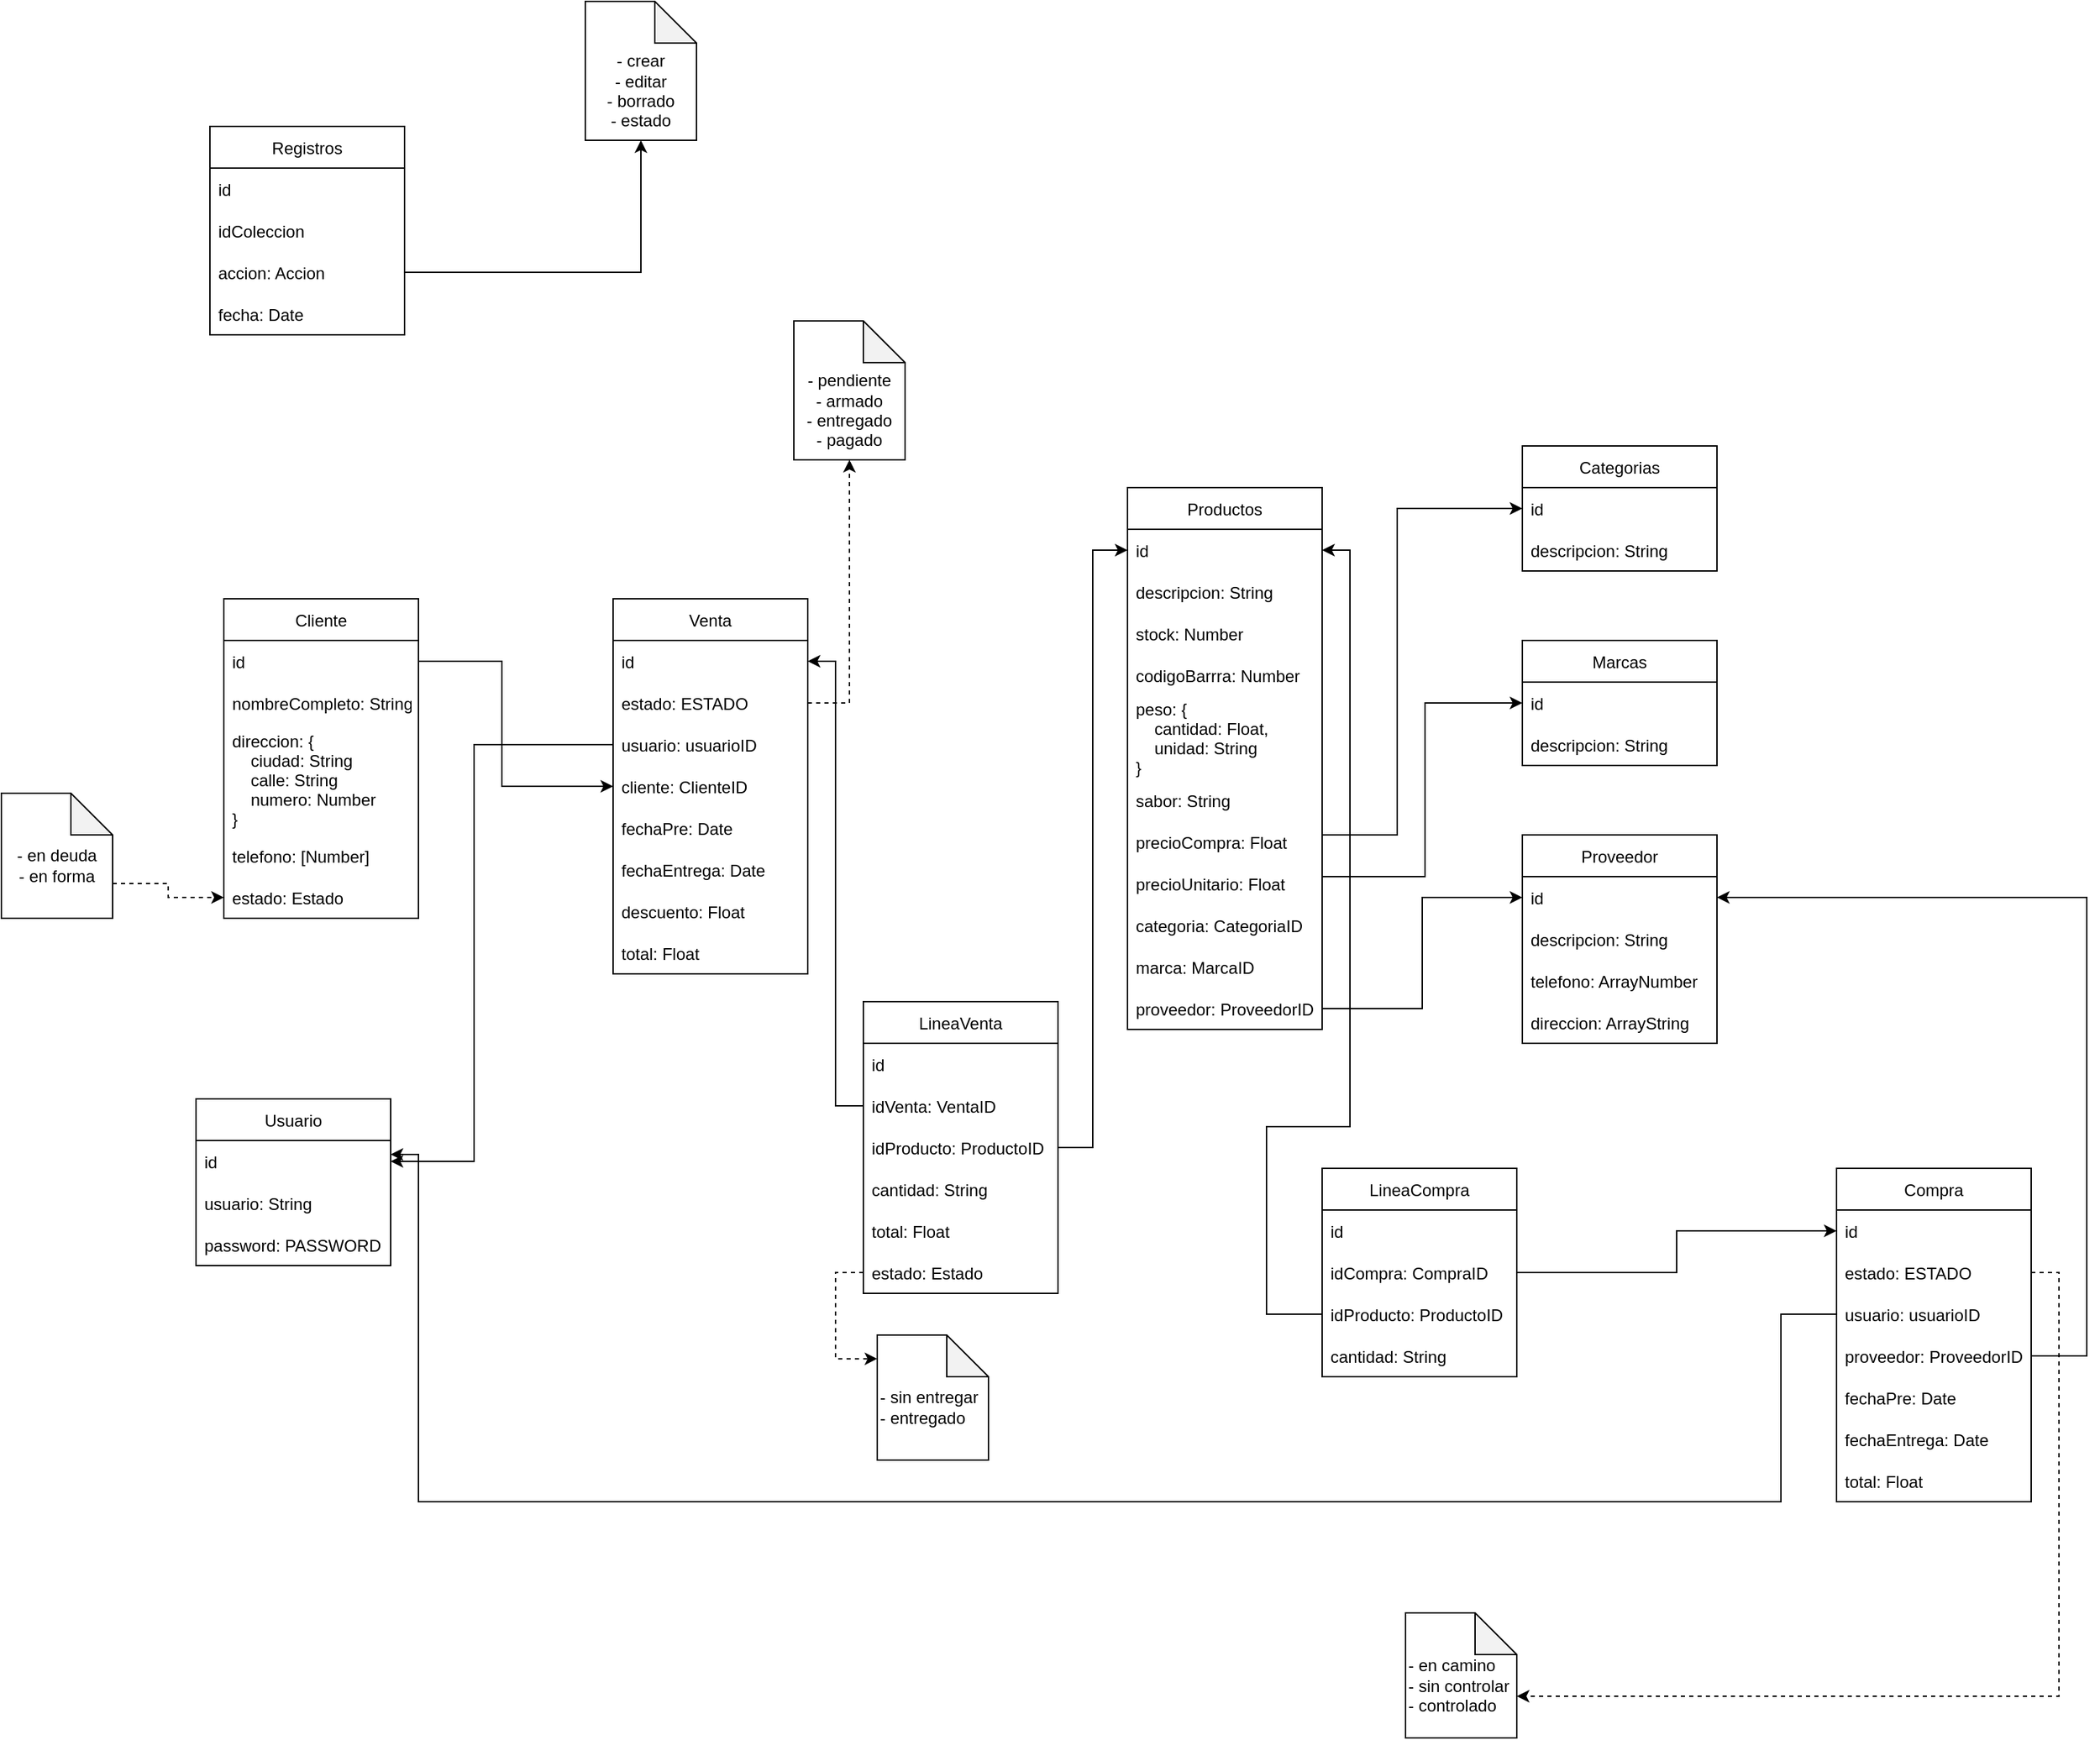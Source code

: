 <mxfile version="20.6.2" type="device"><diagram id="IkXl3-sE1JGI3YxY3XoW" name="Página-1"><mxGraphModel dx="1229" dy="1893" grid="1" gridSize="10" guides="1" tooltips="1" connect="1" arrows="1" fold="1" page="1" pageScale="1" pageWidth="827" pageHeight="1169" math="0" shadow="0"><root><mxCell id="0"/><mxCell id="1" parent="0"/><mxCell id="1vB9FdN-x_JCkAp_qWk4-1" value="Productos" style="swimlane;fontStyle=0;childLayout=stackLayout;horizontal=1;startSize=30;horizontalStack=0;resizeParent=1;resizeParentMax=0;resizeLast=0;collapsible=1;marginBottom=0;" parent="1" vertex="1"><mxGeometry x="380" y="160" width="140" height="390" as="geometry"/></mxCell><mxCell id="1vB9FdN-x_JCkAp_qWk4-2" value="id" style="text;strokeColor=none;fillColor=none;align=left;verticalAlign=middle;spacingLeft=4;spacingRight=4;overflow=hidden;points=[[0,0.5],[1,0.5]];portConstraint=eastwest;rotatable=0;" parent="1vB9FdN-x_JCkAp_qWk4-1" vertex="1"><mxGeometry y="30" width="140" height="30" as="geometry"/></mxCell><mxCell id="1vB9FdN-x_JCkAp_qWk4-3" value="descripcion: String" style="text;strokeColor=none;fillColor=none;align=left;verticalAlign=middle;spacingLeft=4;spacingRight=4;overflow=hidden;points=[[0,0.5],[1,0.5]];portConstraint=eastwest;rotatable=0;" parent="1vB9FdN-x_JCkAp_qWk4-1" vertex="1"><mxGeometry y="60" width="140" height="30" as="geometry"/></mxCell><mxCell id="1vB9FdN-x_JCkAp_qWk4-4" value="stock: Number" style="text;strokeColor=none;fillColor=none;align=left;verticalAlign=middle;spacingLeft=4;spacingRight=4;overflow=hidden;points=[[0,0.5],[1,0.5]];portConstraint=eastwest;rotatable=0;" parent="1vB9FdN-x_JCkAp_qWk4-1" vertex="1"><mxGeometry y="90" width="140" height="30" as="geometry"/></mxCell><mxCell id="1vB9FdN-x_JCkAp_qWk4-33" value="codigoBarrra: Number" style="text;strokeColor=none;fillColor=none;align=left;verticalAlign=middle;spacingLeft=4;spacingRight=4;overflow=hidden;points=[[0,0.5],[1,0.5]];portConstraint=eastwest;rotatable=0;" parent="1vB9FdN-x_JCkAp_qWk4-1" vertex="1"><mxGeometry y="120" width="140" height="30" as="geometry"/></mxCell><mxCell id="1vB9FdN-x_JCkAp_qWk4-34" value="peso: {&#10;    cantidad: Float,&#10;    unidad: String&#10;}" style="text;strokeColor=none;fillColor=none;align=left;verticalAlign=middle;spacingLeft=4;spacingRight=4;overflow=hidden;points=[[0,0.5],[1,0.5]];portConstraint=eastwest;rotatable=0;" parent="1vB9FdN-x_JCkAp_qWk4-1" vertex="1"><mxGeometry y="150" width="140" height="60" as="geometry"/></mxCell><mxCell id="NT4fe_18BmuVr2YeQRhi-1" value="sabor: String" style="text;strokeColor=none;fillColor=none;align=left;verticalAlign=middle;spacingLeft=4;spacingRight=4;overflow=hidden;points=[[0,0.5],[1,0.5]];portConstraint=eastwest;rotatable=0;" parent="1vB9FdN-x_JCkAp_qWk4-1" vertex="1"><mxGeometry y="210" width="140" height="30" as="geometry"/></mxCell><mxCell id="1vB9FdN-x_JCkAp_qWk4-35" value="precioCompra: Float" style="text;strokeColor=none;fillColor=none;align=left;verticalAlign=middle;spacingLeft=4;spacingRight=4;overflow=hidden;points=[[0,0.5],[1,0.5]];portConstraint=eastwest;rotatable=0;" parent="1vB9FdN-x_JCkAp_qWk4-1" vertex="1"><mxGeometry y="240" width="140" height="30" as="geometry"/></mxCell><mxCell id="1vB9FdN-x_JCkAp_qWk4-36" value="precioUnitario: Float" style="text;strokeColor=none;fillColor=none;align=left;verticalAlign=middle;spacingLeft=4;spacingRight=4;overflow=hidden;points=[[0,0.5],[1,0.5]];portConstraint=eastwest;rotatable=0;" parent="1vB9FdN-x_JCkAp_qWk4-1" vertex="1"><mxGeometry y="270" width="140" height="30" as="geometry"/></mxCell><mxCell id="1vB9FdN-x_JCkAp_qWk4-37" value="categoria: CategoriaID" style="text;strokeColor=none;fillColor=none;align=left;verticalAlign=middle;spacingLeft=4;spacingRight=4;overflow=hidden;points=[[0,0.5],[1,0.5]];portConstraint=eastwest;rotatable=0;" parent="1vB9FdN-x_JCkAp_qWk4-1" vertex="1"><mxGeometry y="300" width="140" height="30" as="geometry"/></mxCell><mxCell id="1vB9FdN-x_JCkAp_qWk4-38" value="marca: MarcaID" style="text;strokeColor=none;fillColor=none;align=left;verticalAlign=middle;spacingLeft=4;spacingRight=4;overflow=hidden;points=[[0,0.5],[1,0.5]];portConstraint=eastwest;rotatable=0;" parent="1vB9FdN-x_JCkAp_qWk4-1" vertex="1"><mxGeometry y="330" width="140" height="30" as="geometry"/></mxCell><mxCell id="1vB9FdN-x_JCkAp_qWk4-39" value="proveedor: ProveedorID" style="text;strokeColor=none;fillColor=none;align=left;verticalAlign=middle;spacingLeft=4;spacingRight=4;overflow=hidden;points=[[0,0.5],[1,0.5]];portConstraint=eastwest;rotatable=0;" parent="1vB9FdN-x_JCkAp_qWk4-1" vertex="1"><mxGeometry y="360" width="140" height="30" as="geometry"/></mxCell><mxCell id="1vB9FdN-x_JCkAp_qWk4-5" value="Categorias" style="swimlane;fontStyle=0;childLayout=stackLayout;horizontal=1;startSize=30;horizontalStack=0;resizeParent=1;resizeParentMax=0;resizeLast=0;collapsible=1;marginBottom=0;" parent="1" vertex="1"><mxGeometry x="664" y="130" width="140" height="90" as="geometry"/></mxCell><mxCell id="1vB9FdN-x_JCkAp_qWk4-6" value="id" style="text;strokeColor=none;fillColor=none;align=left;verticalAlign=middle;spacingLeft=4;spacingRight=4;overflow=hidden;points=[[0,0.5],[1,0.5]];portConstraint=eastwest;rotatable=0;" parent="1vB9FdN-x_JCkAp_qWk4-5" vertex="1"><mxGeometry y="30" width="140" height="30" as="geometry"/></mxCell><mxCell id="1vB9FdN-x_JCkAp_qWk4-7" value="descripcion: String" style="text;strokeColor=none;fillColor=none;align=left;verticalAlign=middle;spacingLeft=4;spacingRight=4;overflow=hidden;points=[[0,0.5],[1,0.5]];portConstraint=eastwest;rotatable=0;" parent="1vB9FdN-x_JCkAp_qWk4-5" vertex="1"><mxGeometry y="60" width="140" height="30" as="geometry"/></mxCell><mxCell id="1vB9FdN-x_JCkAp_qWk4-9" value="Marcas" style="swimlane;fontStyle=0;childLayout=stackLayout;horizontal=1;startSize=30;horizontalStack=0;resizeParent=1;resizeParentMax=0;resizeLast=0;collapsible=1;marginBottom=0;" parent="1" vertex="1"><mxGeometry x="664" y="270" width="140" height="90" as="geometry"/></mxCell><mxCell id="1vB9FdN-x_JCkAp_qWk4-10" value="id" style="text;strokeColor=none;fillColor=none;align=left;verticalAlign=middle;spacingLeft=4;spacingRight=4;overflow=hidden;points=[[0,0.5],[1,0.5]];portConstraint=eastwest;rotatable=0;" parent="1vB9FdN-x_JCkAp_qWk4-9" vertex="1"><mxGeometry y="30" width="140" height="30" as="geometry"/></mxCell><mxCell id="1vB9FdN-x_JCkAp_qWk4-11" value="descripcion: String" style="text;strokeColor=none;fillColor=none;align=left;verticalAlign=middle;spacingLeft=4;spacingRight=4;overflow=hidden;points=[[0,0.5],[1,0.5]];portConstraint=eastwest;rotatable=0;" parent="1vB9FdN-x_JCkAp_qWk4-9" vertex="1"><mxGeometry y="60" width="140" height="30" as="geometry"/></mxCell><mxCell id="1vB9FdN-x_JCkAp_qWk4-13" value="Proveedor" style="swimlane;fontStyle=0;childLayout=stackLayout;horizontal=1;startSize=30;horizontalStack=0;resizeParent=1;resizeParentMax=0;resizeLast=0;collapsible=1;marginBottom=0;" parent="1" vertex="1"><mxGeometry x="664" y="410" width="140" height="150" as="geometry"/></mxCell><mxCell id="1vB9FdN-x_JCkAp_qWk4-14" value="id" style="text;strokeColor=none;fillColor=none;align=left;verticalAlign=middle;spacingLeft=4;spacingRight=4;overflow=hidden;points=[[0,0.5],[1,0.5]];portConstraint=eastwest;rotatable=0;" parent="1vB9FdN-x_JCkAp_qWk4-13" vertex="1"><mxGeometry y="30" width="140" height="30" as="geometry"/></mxCell><mxCell id="1vB9FdN-x_JCkAp_qWk4-15" value="descripcion: String" style="text;strokeColor=none;fillColor=none;align=left;verticalAlign=middle;spacingLeft=4;spacingRight=4;overflow=hidden;points=[[0,0.5],[1,0.5]];portConstraint=eastwest;rotatable=0;" parent="1vB9FdN-x_JCkAp_qWk4-13" vertex="1"><mxGeometry y="60" width="140" height="30" as="geometry"/></mxCell><mxCell id="1vB9FdN-x_JCkAp_qWk4-16" value="telefono: ArrayNumber" style="text;strokeColor=none;fillColor=none;align=left;verticalAlign=middle;spacingLeft=4;spacingRight=4;overflow=hidden;points=[[0,0.5],[1,0.5]];portConstraint=eastwest;rotatable=0;" parent="1vB9FdN-x_JCkAp_qWk4-13" vertex="1"><mxGeometry y="90" width="140" height="30" as="geometry"/></mxCell><mxCell id="1vB9FdN-x_JCkAp_qWk4-40" value="direccion: ArrayString" style="text;strokeColor=none;fillColor=none;align=left;verticalAlign=middle;spacingLeft=4;spacingRight=4;overflow=hidden;points=[[0,0.5],[1,0.5]];portConstraint=eastwest;rotatable=0;" parent="1vB9FdN-x_JCkAp_qWk4-13" vertex="1"><mxGeometry y="120" width="140" height="30" as="geometry"/></mxCell><mxCell id="1vB9FdN-x_JCkAp_qWk4-17" value="Venta" style="swimlane;fontStyle=0;childLayout=stackLayout;horizontal=1;startSize=30;horizontalStack=0;resizeParent=1;resizeParentMax=0;resizeLast=0;collapsible=1;marginBottom=0;" parent="1" vertex="1"><mxGeometry x="10" y="240" width="140" height="270" as="geometry"/></mxCell><mxCell id="1vB9FdN-x_JCkAp_qWk4-18" value="id" style="text;strokeColor=none;fillColor=none;align=left;verticalAlign=middle;spacingLeft=4;spacingRight=4;overflow=hidden;points=[[0,0.5],[1,0.5]];portConstraint=eastwest;rotatable=0;" parent="1vB9FdN-x_JCkAp_qWk4-17" vertex="1"><mxGeometry y="30" width="140" height="30" as="geometry"/></mxCell><mxCell id="1vB9FdN-x_JCkAp_qWk4-19" value="estado: ESTADO" style="text;strokeColor=none;fillColor=none;align=left;verticalAlign=middle;spacingLeft=4;spacingRight=4;overflow=hidden;points=[[0,0.5],[1,0.5]];portConstraint=eastwest;rotatable=0;" parent="1vB9FdN-x_JCkAp_qWk4-17" vertex="1"><mxGeometry y="60" width="140" height="30" as="geometry"/></mxCell><mxCell id="1vB9FdN-x_JCkAp_qWk4-61" value="usuario: usuarioID" style="text;strokeColor=none;fillColor=none;align=left;verticalAlign=middle;spacingLeft=4;spacingRight=4;overflow=hidden;points=[[0,0.5],[1,0.5]];portConstraint=eastwest;rotatable=0;" parent="1vB9FdN-x_JCkAp_qWk4-17" vertex="1"><mxGeometry y="90" width="140" height="30" as="geometry"/></mxCell><mxCell id="1vB9FdN-x_JCkAp_qWk4-20" value="cliente: ClienteID" style="text;strokeColor=none;fillColor=none;align=left;verticalAlign=middle;spacingLeft=4;spacingRight=4;overflow=hidden;points=[[0,0.5],[1,0.5]];portConstraint=eastwest;rotatable=0;" parent="1vB9FdN-x_JCkAp_qWk4-17" vertex="1"><mxGeometry y="120" width="140" height="30" as="geometry"/></mxCell><mxCell id="1vB9FdN-x_JCkAp_qWk4-46" value="fechaPre: Date" style="text;strokeColor=none;fillColor=none;align=left;verticalAlign=middle;spacingLeft=4;spacingRight=4;overflow=hidden;points=[[0,0.5],[1,0.5]];portConstraint=eastwest;rotatable=0;" parent="1vB9FdN-x_JCkAp_qWk4-17" vertex="1"><mxGeometry y="150" width="140" height="30" as="geometry"/></mxCell><mxCell id="1vB9FdN-x_JCkAp_qWk4-49" value="fechaEntrega: Date" style="text;strokeColor=none;fillColor=none;align=left;verticalAlign=middle;spacingLeft=4;spacingRight=4;overflow=hidden;points=[[0,0.5],[1,0.5]];portConstraint=eastwest;rotatable=0;" parent="1vB9FdN-x_JCkAp_qWk4-17" vertex="1"><mxGeometry y="180" width="140" height="30" as="geometry"/></mxCell><mxCell id="1vB9FdN-x_JCkAp_qWk4-50" value="descuento: Float" style="text;strokeColor=none;fillColor=none;align=left;verticalAlign=middle;spacingLeft=4;spacingRight=4;overflow=hidden;points=[[0,0.5],[1,0.5]];portConstraint=eastwest;rotatable=0;" parent="1vB9FdN-x_JCkAp_qWk4-17" vertex="1"><mxGeometry y="210" width="140" height="30" as="geometry"/></mxCell><mxCell id="1vB9FdN-x_JCkAp_qWk4-47" value="total: Float" style="text;strokeColor=none;fillColor=none;align=left;verticalAlign=middle;spacingLeft=4;spacingRight=4;overflow=hidden;points=[[0,0.5],[1,0.5]];portConstraint=eastwest;rotatable=0;" parent="1vB9FdN-x_JCkAp_qWk4-17" vertex="1"><mxGeometry y="240" width="140" height="30" as="geometry"/></mxCell><mxCell id="1vB9FdN-x_JCkAp_qWk4-21" value="LineaVenta" style="swimlane;fontStyle=0;childLayout=stackLayout;horizontal=1;startSize=30;horizontalStack=0;resizeParent=1;resizeParentMax=0;resizeLast=0;collapsible=1;marginBottom=0;" parent="1" vertex="1"><mxGeometry x="190" y="530" width="140" height="210" as="geometry"/></mxCell><mxCell id="1vB9FdN-x_JCkAp_qWk4-22" value="id" style="text;strokeColor=none;fillColor=none;align=left;verticalAlign=middle;spacingLeft=4;spacingRight=4;overflow=hidden;points=[[0,0.5],[1,0.5]];portConstraint=eastwest;rotatable=0;" parent="1vB9FdN-x_JCkAp_qWk4-21" vertex="1"><mxGeometry y="30" width="140" height="30" as="geometry"/></mxCell><mxCell id="1vB9FdN-x_JCkAp_qWk4-23" value="idVenta: VentaID" style="text;strokeColor=none;fillColor=none;align=left;verticalAlign=middle;spacingLeft=4;spacingRight=4;overflow=hidden;points=[[0,0.5],[1,0.5]];portConstraint=eastwest;rotatable=0;" parent="1vB9FdN-x_JCkAp_qWk4-21" vertex="1"><mxGeometry y="60" width="140" height="30" as="geometry"/></mxCell><mxCell id="1vB9FdN-x_JCkAp_qWk4-24" value="idProducto: ProductoID" style="text;strokeColor=none;fillColor=none;align=left;verticalAlign=middle;spacingLeft=4;spacingRight=4;overflow=hidden;points=[[0,0.5],[1,0.5]];portConstraint=eastwest;rotatable=0;" parent="1vB9FdN-x_JCkAp_qWk4-21" vertex="1"><mxGeometry y="90" width="140" height="30" as="geometry"/></mxCell><mxCell id="1vB9FdN-x_JCkAp_qWk4-48" value="cantidad: String" style="text;strokeColor=none;fillColor=none;align=left;verticalAlign=middle;spacingLeft=4;spacingRight=4;overflow=hidden;points=[[0,0.5],[1,0.5]];portConstraint=eastwest;rotatable=0;" parent="1vB9FdN-x_JCkAp_qWk4-21" vertex="1"><mxGeometry y="120" width="140" height="30" as="geometry"/></mxCell><mxCell id="2ITJtQ_MZ5pC3lTLtcb2-2" value="total: Float" style="text;strokeColor=none;fillColor=none;align=left;verticalAlign=middle;spacingLeft=4;spacingRight=4;overflow=hidden;points=[[0,0.5],[1,0.5]];portConstraint=eastwest;rotatable=0;" parent="1vB9FdN-x_JCkAp_qWk4-21" vertex="1"><mxGeometry y="150" width="140" height="30" as="geometry"/></mxCell><mxCell id="1vB9FdN-x_JCkAp_qWk4-51" value="estado: Estado" style="text;strokeColor=none;fillColor=none;align=left;verticalAlign=middle;spacingLeft=4;spacingRight=4;overflow=hidden;points=[[0,0.5],[1,0.5]];portConstraint=eastwest;rotatable=0;" parent="1vB9FdN-x_JCkAp_qWk4-21" vertex="1"><mxGeometry y="180" width="140" height="30" as="geometry"/></mxCell><mxCell id="1vB9FdN-x_JCkAp_qWk4-25" value="Cliente" style="swimlane;fontStyle=0;childLayout=stackLayout;horizontal=1;startSize=30;horizontalStack=0;resizeParent=1;resizeParentMax=0;resizeLast=0;collapsible=1;marginBottom=0;" parent="1" vertex="1"><mxGeometry x="-270" y="240" width="140" height="230" as="geometry"/></mxCell><mxCell id="1vB9FdN-x_JCkAp_qWk4-26" value="id" style="text;strokeColor=none;fillColor=none;align=left;verticalAlign=middle;spacingLeft=4;spacingRight=4;overflow=hidden;points=[[0,0.5],[1,0.5]];portConstraint=eastwest;rotatable=0;" parent="1vB9FdN-x_JCkAp_qWk4-25" vertex="1"><mxGeometry y="30" width="140" height="30" as="geometry"/></mxCell><mxCell id="1vB9FdN-x_JCkAp_qWk4-27" value="nombreCompleto: String" style="text;strokeColor=none;fillColor=none;align=left;verticalAlign=middle;spacingLeft=4;spacingRight=4;overflow=hidden;points=[[0,0.5],[1,0.5]];portConstraint=eastwest;rotatable=0;" parent="1vB9FdN-x_JCkAp_qWk4-25" vertex="1"><mxGeometry y="60" width="140" height="30" as="geometry"/></mxCell><mxCell id="1vB9FdN-x_JCkAp_qWk4-28" value="direccion: {&#10;    ciudad: String&#10;    calle: String&#10;    numero: Number&#10;}" style="text;strokeColor=none;fillColor=none;align=left;verticalAlign=middle;spacingLeft=4;spacingRight=4;overflow=hidden;points=[[0,0.5],[1,0.5]];portConstraint=eastwest;rotatable=0;" parent="1vB9FdN-x_JCkAp_qWk4-25" vertex="1"><mxGeometry y="90" width="140" height="80" as="geometry"/></mxCell><mxCell id="1vB9FdN-x_JCkAp_qWk4-57" value="telefono: [Number]" style="text;strokeColor=none;fillColor=none;align=left;verticalAlign=middle;spacingLeft=4;spacingRight=4;overflow=hidden;points=[[0,0.5],[1,0.5]];portConstraint=eastwest;rotatable=0;" parent="1vB9FdN-x_JCkAp_qWk4-25" vertex="1"><mxGeometry y="170" width="140" height="30" as="geometry"/></mxCell><mxCell id="1vB9FdN-x_JCkAp_qWk4-58" value="estado: Estado" style="text;strokeColor=none;fillColor=none;align=left;verticalAlign=middle;spacingLeft=4;spacingRight=4;overflow=hidden;points=[[0,0.5],[1,0.5]];portConstraint=eastwest;rotatable=0;" parent="1vB9FdN-x_JCkAp_qWk4-25" vertex="1"><mxGeometry y="200" width="140" height="30" as="geometry"/></mxCell><mxCell id="1vB9FdN-x_JCkAp_qWk4-29" value="Usuario" style="swimlane;fontStyle=0;childLayout=stackLayout;horizontal=1;startSize=30;horizontalStack=0;resizeParent=1;resizeParentMax=0;resizeLast=0;collapsible=1;marginBottom=0;" parent="1" vertex="1"><mxGeometry x="-290" y="600" width="140" height="120" as="geometry"/></mxCell><mxCell id="1vB9FdN-x_JCkAp_qWk4-30" value="id" style="text;strokeColor=none;fillColor=none;align=left;verticalAlign=middle;spacingLeft=4;spacingRight=4;overflow=hidden;points=[[0,0.5],[1,0.5]];portConstraint=eastwest;rotatable=0;" parent="1vB9FdN-x_JCkAp_qWk4-29" vertex="1"><mxGeometry y="30" width="140" height="30" as="geometry"/></mxCell><mxCell id="1vB9FdN-x_JCkAp_qWk4-31" value="usuario: String" style="text;strokeColor=none;fillColor=none;align=left;verticalAlign=middle;spacingLeft=4;spacingRight=4;overflow=hidden;points=[[0,0.5],[1,0.5]];portConstraint=eastwest;rotatable=0;" parent="1vB9FdN-x_JCkAp_qWk4-29" vertex="1"><mxGeometry y="60" width="140" height="30" as="geometry"/></mxCell><mxCell id="1vB9FdN-x_JCkAp_qWk4-32" value="password: PASSWORD" style="text;strokeColor=none;fillColor=none;align=left;verticalAlign=middle;spacingLeft=4;spacingRight=4;overflow=hidden;points=[[0,0.5],[1,0.5]];portConstraint=eastwest;rotatable=0;" parent="1vB9FdN-x_JCkAp_qWk4-29" vertex="1"><mxGeometry y="90" width="140" height="30" as="geometry"/></mxCell><mxCell id="1vB9FdN-x_JCkAp_qWk4-41" style="edgeStyle=orthogonalEdgeStyle;rounded=0;orthogonalLoop=1;jettySize=auto;html=1;exitX=1;exitY=0.5;exitDx=0;exitDy=0;" parent="1" source="1vB9FdN-x_JCkAp_qWk4-37" target="1vB9FdN-x_JCkAp_qWk4-6" edge="1"><mxGeometry relative="1" as="geometry"><Array as="points"><mxPoint x="574" y="410"/><mxPoint x="574" y="175"/></Array></mxGeometry></mxCell><mxCell id="1vB9FdN-x_JCkAp_qWk4-42" style="edgeStyle=orthogonalEdgeStyle;rounded=0;orthogonalLoop=1;jettySize=auto;html=1;exitX=1;exitY=0.5;exitDx=0;exitDy=0;entryX=0;entryY=0.5;entryDx=0;entryDy=0;" parent="1" source="1vB9FdN-x_JCkAp_qWk4-38" target="1vB9FdN-x_JCkAp_qWk4-10" edge="1"><mxGeometry relative="1" as="geometry"><Array as="points"><mxPoint x="594" y="440"/><mxPoint x="594" y="315"/></Array></mxGeometry></mxCell><mxCell id="1vB9FdN-x_JCkAp_qWk4-43" style="edgeStyle=orthogonalEdgeStyle;rounded=0;orthogonalLoop=1;jettySize=auto;html=1;exitX=1;exitY=0.5;exitDx=0;exitDy=0;entryX=0;entryY=0.5;entryDx=0;entryDy=0;" parent="1" source="1vB9FdN-x_JCkAp_qWk4-39" target="1vB9FdN-x_JCkAp_qWk4-14" edge="1"><mxGeometry relative="1" as="geometry"/></mxCell><mxCell id="1vB9FdN-x_JCkAp_qWk4-44" value="&lt;br&gt;&lt;br&gt;- pendiente&lt;br&gt;- armado&lt;br&gt;- entregado&lt;br&gt;- pagado" style="shape=note;whiteSpace=wrap;html=1;backgroundOutline=1;darkOpacity=0.05;" parent="1" vertex="1"><mxGeometry x="140" y="40" width="80" height="100" as="geometry"/></mxCell><mxCell id="1vB9FdN-x_JCkAp_qWk4-45" style="edgeStyle=orthogonalEdgeStyle;rounded=0;orthogonalLoop=1;jettySize=auto;html=1;exitX=1;exitY=0.5;exitDx=0;exitDy=0;entryX=0.5;entryY=1;entryDx=0;entryDy=0;entryPerimeter=0;dashed=1;" parent="1" source="1vB9FdN-x_JCkAp_qWk4-19" target="1vB9FdN-x_JCkAp_qWk4-44" edge="1"><mxGeometry relative="1" as="geometry"/></mxCell><mxCell id="1vB9FdN-x_JCkAp_qWk4-52" value="&lt;span style=&quot;background-color: initial;&quot;&gt;&lt;br&gt;- sin entregar&lt;/span&gt;&lt;br&gt;&lt;span style=&quot;background-color: initial;&quot;&gt;- entregado&lt;/span&gt;" style="shape=note;whiteSpace=wrap;html=1;backgroundOutline=1;darkOpacity=0.05;align=left;strokeWidth=1;" parent="1" vertex="1"><mxGeometry x="200" y="770" width="80" height="90" as="geometry"/></mxCell><mxCell id="1vB9FdN-x_JCkAp_qWk4-53" style="edgeStyle=orthogonalEdgeStyle;rounded=0;orthogonalLoop=1;jettySize=auto;html=1;exitX=0;exitY=0.5;exitDx=0;exitDy=0;entryX=0;entryY=0.19;entryDx=0;entryDy=0;entryPerimeter=0;dashed=1;" parent="1" source="1vB9FdN-x_JCkAp_qWk4-51" target="1vB9FdN-x_JCkAp_qWk4-52" edge="1"><mxGeometry relative="1" as="geometry"/></mxCell><mxCell id="1vB9FdN-x_JCkAp_qWk4-54" style="edgeStyle=orthogonalEdgeStyle;rounded=0;orthogonalLoop=1;jettySize=auto;html=1;exitX=0;exitY=0.5;exitDx=0;exitDy=0;entryX=1;entryY=0.5;entryDx=0;entryDy=0;" parent="1" source="1vB9FdN-x_JCkAp_qWk4-23" target="1vB9FdN-x_JCkAp_qWk4-18" edge="1"><mxGeometry relative="1" as="geometry"><Array as="points"><mxPoint x="170" y="285"/></Array></mxGeometry></mxCell><mxCell id="1vB9FdN-x_JCkAp_qWk4-55" style="edgeStyle=orthogonalEdgeStyle;rounded=0;orthogonalLoop=1;jettySize=auto;html=1;exitX=1;exitY=0.5;exitDx=0;exitDy=0;entryX=0;entryY=0.5;entryDx=0;entryDy=0;" parent="1" source="1vB9FdN-x_JCkAp_qWk4-24" target="1vB9FdN-x_JCkAp_qWk4-2" edge="1"><mxGeometry relative="1" as="geometry"/></mxCell><mxCell id="1vB9FdN-x_JCkAp_qWk4-56" style="edgeStyle=orthogonalEdgeStyle;rounded=0;orthogonalLoop=1;jettySize=auto;html=1;exitX=1;exitY=0.5;exitDx=0;exitDy=0;" parent="1" source="1vB9FdN-x_JCkAp_qWk4-26" target="1vB9FdN-x_JCkAp_qWk4-20" edge="1"><mxGeometry relative="1" as="geometry"><Array as="points"><mxPoint x="-70" y="285"/><mxPoint x="-70" y="375"/></Array></mxGeometry></mxCell><mxCell id="1vB9FdN-x_JCkAp_qWk4-60" style="edgeStyle=orthogonalEdgeStyle;rounded=0;orthogonalLoop=1;jettySize=auto;html=1;exitX=0;exitY=0;exitDx=80;exitDy=65;exitPerimeter=0;entryX=0;entryY=0.5;entryDx=0;entryDy=0;dashed=1;" parent="1" source="1vB9FdN-x_JCkAp_qWk4-59" target="1vB9FdN-x_JCkAp_qWk4-58" edge="1"><mxGeometry relative="1" as="geometry"/></mxCell><mxCell id="1vB9FdN-x_JCkAp_qWk4-59" value="&lt;br&gt;- en deuda&lt;br&gt;- en forma" style="shape=note;whiteSpace=wrap;html=1;backgroundOutline=1;darkOpacity=0.05;" parent="1" vertex="1"><mxGeometry x="-430" y="380" width="80" height="90" as="geometry"/></mxCell><mxCell id="1vB9FdN-x_JCkAp_qWk4-62" style="edgeStyle=orthogonalEdgeStyle;rounded=0;orthogonalLoop=1;jettySize=auto;html=1;exitX=0;exitY=0.5;exitDx=0;exitDy=0;entryX=1;entryY=0.5;entryDx=0;entryDy=0;" parent="1" source="1vB9FdN-x_JCkAp_qWk4-61" target="1vB9FdN-x_JCkAp_qWk4-30" edge="1"><mxGeometry relative="1" as="geometry"><Array as="points"><mxPoint x="-90" y="345"/><mxPoint x="-90" y="645"/></Array></mxGeometry></mxCell><mxCell id="1vB9FdN-x_JCkAp_qWk4-63" value="Compra" style="swimlane;fontStyle=0;childLayout=stackLayout;horizontal=1;startSize=30;horizontalStack=0;resizeParent=1;resizeParentMax=0;resizeLast=0;collapsible=1;marginBottom=0;" parent="1" vertex="1"><mxGeometry x="890" y="650" width="140" height="240" as="geometry"/></mxCell><mxCell id="1vB9FdN-x_JCkAp_qWk4-64" value="id" style="text;strokeColor=none;fillColor=none;align=left;verticalAlign=middle;spacingLeft=4;spacingRight=4;overflow=hidden;points=[[0,0.5],[1,0.5]];portConstraint=eastwest;rotatable=0;" parent="1vB9FdN-x_JCkAp_qWk4-63" vertex="1"><mxGeometry y="30" width="140" height="30" as="geometry"/></mxCell><mxCell id="1vB9FdN-x_JCkAp_qWk4-65" value="estado: ESTADO" style="text;strokeColor=none;fillColor=none;align=left;verticalAlign=middle;spacingLeft=4;spacingRight=4;overflow=hidden;points=[[0,0.5],[1,0.5]];portConstraint=eastwest;rotatable=0;" parent="1vB9FdN-x_JCkAp_qWk4-63" vertex="1"><mxGeometry y="60" width="140" height="30" as="geometry"/></mxCell><mxCell id="1vB9FdN-x_JCkAp_qWk4-66" value="usuario: usuarioID" style="text;strokeColor=none;fillColor=none;align=left;verticalAlign=middle;spacingLeft=4;spacingRight=4;overflow=hidden;points=[[0,0.5],[1,0.5]];portConstraint=eastwest;rotatable=0;" parent="1vB9FdN-x_JCkAp_qWk4-63" vertex="1"><mxGeometry y="90" width="140" height="30" as="geometry"/></mxCell><mxCell id="1vB9FdN-x_JCkAp_qWk4-67" value="proveedor: ProveedorID" style="text;strokeColor=none;fillColor=none;align=left;verticalAlign=middle;spacingLeft=4;spacingRight=4;overflow=hidden;points=[[0,0.5],[1,0.5]];portConstraint=eastwest;rotatable=0;" parent="1vB9FdN-x_JCkAp_qWk4-63" vertex="1"><mxGeometry y="120" width="140" height="30" as="geometry"/></mxCell><mxCell id="1vB9FdN-x_JCkAp_qWk4-68" value="fechaPre: Date" style="text;strokeColor=none;fillColor=none;align=left;verticalAlign=middle;spacingLeft=4;spacingRight=4;overflow=hidden;points=[[0,0.5],[1,0.5]];portConstraint=eastwest;rotatable=0;" parent="1vB9FdN-x_JCkAp_qWk4-63" vertex="1"><mxGeometry y="150" width="140" height="30" as="geometry"/></mxCell><mxCell id="1vB9FdN-x_JCkAp_qWk4-69" value="fechaEntrega: Date" style="text;strokeColor=none;fillColor=none;align=left;verticalAlign=middle;spacingLeft=4;spacingRight=4;overflow=hidden;points=[[0,0.5],[1,0.5]];portConstraint=eastwest;rotatable=0;" parent="1vB9FdN-x_JCkAp_qWk4-63" vertex="1"><mxGeometry y="180" width="140" height="30" as="geometry"/></mxCell><mxCell id="1vB9FdN-x_JCkAp_qWk4-71" value="total: Float" style="text;strokeColor=none;fillColor=none;align=left;verticalAlign=middle;spacingLeft=4;spacingRight=4;overflow=hidden;points=[[0,0.5],[1,0.5]];portConstraint=eastwest;rotatable=0;" parent="1vB9FdN-x_JCkAp_qWk4-63" vertex="1"><mxGeometry y="210" width="140" height="30" as="geometry"/></mxCell><mxCell id="1vB9FdN-x_JCkAp_qWk4-72" value="&lt;br&gt;- en camino&lt;br&gt;- sin controlar&lt;br&gt;- controlado" style="shape=note;whiteSpace=wrap;html=1;backgroundOutline=1;darkOpacity=0.05;align=left;strokeWidth=1;" parent="1" vertex="1"><mxGeometry x="580" y="970" width="80" height="90" as="geometry"/></mxCell><mxCell id="1vB9FdN-x_JCkAp_qWk4-73" style="edgeStyle=orthogonalEdgeStyle;rounded=0;orthogonalLoop=1;jettySize=auto;html=1;exitX=1;exitY=0.5;exitDx=0;exitDy=0;entryX=0;entryY=0;entryDx=80;entryDy=60;entryPerimeter=0;dashed=1;" parent="1" source="1vB9FdN-x_JCkAp_qWk4-65" target="1vB9FdN-x_JCkAp_qWk4-72" edge="1"><mxGeometry relative="1" as="geometry"/></mxCell><mxCell id="1vB9FdN-x_JCkAp_qWk4-74" style="edgeStyle=orthogonalEdgeStyle;rounded=0;orthogonalLoop=1;jettySize=auto;html=1;exitX=0;exitY=0.5;exitDx=0;exitDy=0;" parent="1" source="1vB9FdN-x_JCkAp_qWk4-66" edge="1"><mxGeometry relative="1" as="geometry"><mxPoint x="-150" y="640" as="targetPoint"/><Array as="points"><mxPoint x="850" y="755"/><mxPoint x="850" y="890"/><mxPoint x="-130" y="890"/><mxPoint x="-130" y="640"/></Array></mxGeometry></mxCell><mxCell id="1vB9FdN-x_JCkAp_qWk4-75" style="edgeStyle=orthogonalEdgeStyle;rounded=0;orthogonalLoop=1;jettySize=auto;html=1;exitX=1;exitY=0.5;exitDx=0;exitDy=0;entryX=1;entryY=0.5;entryDx=0;entryDy=0;" parent="1" source="1vB9FdN-x_JCkAp_qWk4-67" target="1vB9FdN-x_JCkAp_qWk4-14" edge="1"><mxGeometry relative="1" as="geometry"><Array as="points"><mxPoint x="1070" y="785"/><mxPoint x="1070" y="455"/></Array></mxGeometry></mxCell><mxCell id="1vB9FdN-x_JCkAp_qWk4-76" value="LineaCompra" style="swimlane;fontStyle=0;childLayout=stackLayout;horizontal=1;startSize=30;horizontalStack=0;resizeParent=1;resizeParentMax=0;resizeLast=0;collapsible=1;marginBottom=0;" parent="1" vertex="1"><mxGeometry x="520" y="650" width="140" height="150" as="geometry"/></mxCell><mxCell id="1vB9FdN-x_JCkAp_qWk4-77" value="id" style="text;strokeColor=none;fillColor=none;align=left;verticalAlign=middle;spacingLeft=4;spacingRight=4;overflow=hidden;points=[[0,0.5],[1,0.5]];portConstraint=eastwest;rotatable=0;" parent="1vB9FdN-x_JCkAp_qWk4-76" vertex="1"><mxGeometry y="30" width="140" height="30" as="geometry"/></mxCell><mxCell id="1vB9FdN-x_JCkAp_qWk4-78" value="idCompra: CompraID" style="text;strokeColor=none;fillColor=none;align=left;verticalAlign=middle;spacingLeft=4;spacingRight=4;overflow=hidden;points=[[0,0.5],[1,0.5]];portConstraint=eastwest;rotatable=0;" parent="1vB9FdN-x_JCkAp_qWk4-76" vertex="1"><mxGeometry y="60" width="140" height="30" as="geometry"/></mxCell><mxCell id="1vB9FdN-x_JCkAp_qWk4-79" value="idProducto: ProductoID" style="text;strokeColor=none;fillColor=none;align=left;verticalAlign=middle;spacingLeft=4;spacingRight=4;overflow=hidden;points=[[0,0.5],[1,0.5]];portConstraint=eastwest;rotatable=0;" parent="1vB9FdN-x_JCkAp_qWk4-76" vertex="1"><mxGeometry y="90" width="140" height="30" as="geometry"/></mxCell><mxCell id="1vB9FdN-x_JCkAp_qWk4-80" value="cantidad: String" style="text;strokeColor=none;fillColor=none;align=left;verticalAlign=middle;spacingLeft=4;spacingRight=4;overflow=hidden;points=[[0,0.5],[1,0.5]];portConstraint=eastwest;rotatable=0;" parent="1vB9FdN-x_JCkAp_qWk4-76" vertex="1"><mxGeometry y="120" width="140" height="30" as="geometry"/></mxCell><mxCell id="1vB9FdN-x_JCkAp_qWk4-82" style="edgeStyle=orthogonalEdgeStyle;rounded=0;orthogonalLoop=1;jettySize=auto;html=1;exitX=1;exitY=0.5;exitDx=0;exitDy=0;entryX=0;entryY=0.5;entryDx=0;entryDy=0;" parent="1" source="1vB9FdN-x_JCkAp_qWk4-78" target="1vB9FdN-x_JCkAp_qWk4-64" edge="1"><mxGeometry relative="1" as="geometry"/></mxCell><mxCell id="1vB9FdN-x_JCkAp_qWk4-83" style="edgeStyle=orthogonalEdgeStyle;rounded=0;orthogonalLoop=1;jettySize=auto;html=1;exitX=0;exitY=0.5;exitDx=0;exitDy=0;entryX=1;entryY=0.5;entryDx=0;entryDy=0;" parent="1" source="1vB9FdN-x_JCkAp_qWk4-79" target="1vB9FdN-x_JCkAp_qWk4-2" edge="1"><mxGeometry relative="1" as="geometry"><Array as="points"><mxPoint x="480" y="755"/><mxPoint x="480" y="620"/><mxPoint x="540" y="620"/><mxPoint x="540" y="205"/></Array></mxGeometry></mxCell><mxCell id="1vB9FdN-x_JCkAp_qWk4-84" value="Registros" style="swimlane;fontStyle=0;childLayout=stackLayout;horizontal=1;startSize=30;horizontalStack=0;resizeParent=1;resizeParentMax=0;resizeLast=0;collapsible=1;marginBottom=0;" parent="1" vertex="1"><mxGeometry x="-280" y="-100" width="140" height="150" as="geometry"/></mxCell><mxCell id="1vB9FdN-x_JCkAp_qWk4-85" value="id" style="text;strokeColor=none;fillColor=none;align=left;verticalAlign=middle;spacingLeft=4;spacingRight=4;overflow=hidden;points=[[0,0.5],[1,0.5]];portConstraint=eastwest;rotatable=0;" parent="1vB9FdN-x_JCkAp_qWk4-84" vertex="1"><mxGeometry y="30" width="140" height="30" as="geometry"/></mxCell><mxCell id="1vB9FdN-x_JCkAp_qWk4-86" value="idColeccion" style="text;strokeColor=none;fillColor=none;align=left;verticalAlign=middle;spacingLeft=4;spacingRight=4;overflow=hidden;points=[[0,0.5],[1,0.5]];portConstraint=eastwest;rotatable=0;" parent="1vB9FdN-x_JCkAp_qWk4-84" vertex="1"><mxGeometry y="60" width="140" height="30" as="geometry"/></mxCell><mxCell id="1vB9FdN-x_JCkAp_qWk4-88" value="accion: Accion" style="text;strokeColor=none;fillColor=none;align=left;verticalAlign=middle;spacingLeft=4;spacingRight=4;overflow=hidden;points=[[0,0.5],[1,0.5]];portConstraint=eastwest;rotatable=0;" parent="1vB9FdN-x_JCkAp_qWk4-84" vertex="1"><mxGeometry y="90" width="140" height="30" as="geometry"/></mxCell><mxCell id="1vB9FdN-x_JCkAp_qWk4-89" value="fecha: Date" style="text;strokeColor=none;fillColor=none;align=left;verticalAlign=middle;spacingLeft=4;spacingRight=4;overflow=hidden;points=[[0,0.5],[1,0.5]];portConstraint=eastwest;rotatable=0;" parent="1vB9FdN-x_JCkAp_qWk4-84" vertex="1"><mxGeometry y="120" width="140" height="30" as="geometry"/></mxCell><mxCell id="1vB9FdN-x_JCkAp_qWk4-90" value="&lt;br&gt;&lt;br&gt;- crear&lt;br&gt;- editar&lt;br&gt;- borrado&lt;br&gt;- estado" style="shape=note;whiteSpace=wrap;html=1;backgroundOutline=1;darkOpacity=0.05;" parent="1" vertex="1"><mxGeometry x="-10" y="-190" width="80" height="100" as="geometry"/></mxCell><mxCell id="1vB9FdN-x_JCkAp_qWk4-91" style="edgeStyle=orthogonalEdgeStyle;rounded=0;orthogonalLoop=1;jettySize=auto;html=1;exitX=1;exitY=0.5;exitDx=0;exitDy=0;" parent="1" source="1vB9FdN-x_JCkAp_qWk4-88" target="1vB9FdN-x_JCkAp_qWk4-90" edge="1"><mxGeometry relative="1" as="geometry"/></mxCell></root></mxGraphModel></diagram></mxfile>